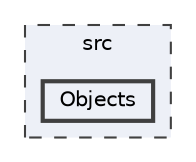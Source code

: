 digraph "src/Objects"
{
 // LATEX_PDF_SIZE
  bgcolor="transparent";
  edge [fontname=Helvetica,fontsize=10,labelfontname=Helvetica,labelfontsize=10];
  node [fontname=Helvetica,fontsize=10,shape=box,height=0.2,width=0.4];
  compound=true
  subgraph clusterdir_68267d1309a1af8e8297ef4c3efbcdba {
    graph [ bgcolor="#edf0f7", pencolor="grey25", label="src", fontname=Helvetica,fontsize=10 style="filled,dashed", URL="dir_68267d1309a1af8e8297ef4c3efbcdba.html",tooltip=""]
  dir_55b41fb77a5097913bc464fb6a145e9c [label="Objects", fillcolor="#edf0f7", color="grey25", style="filled,bold", URL="dir_55b41fb77a5097913bc464fb6a145e9c.html",tooltip=""];
  }
}
